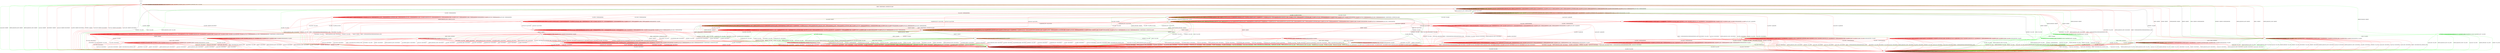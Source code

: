 digraph "" {
	graph ["Incoming time"=0.11350369453430176,
		"Outgoing time"=0.21948885917663574,
		Output="{'States': 36, 'Transitions': 837, 'Filename': '../results/ssh/OpenSSH-DropBear-z3-4.dot'}",
		Reference="{'States': 32, 'Transitions': 683, 'Filename': '../subjects/ssh/OpenSSH.dot'}",
		Solver=z3,
		Updated="{'States': 18, 'Transitions': 222, 'Filename': '../subjects/ssh/DropBear.dot'}",
		"f-measure"=0.15027624309392265,
		precision=0.3063063063063063,
		recall=0.09956076134699854
	];
	a -> f	[key=0];
	b -> b	[key=0,
		label="CH_OPEN / CH_MAX"];
	b -> b	[key=1,
		label="CH_EOF / NO_RESP"];
	b -> b	[key=2,
		color=green,
		label="UA_PK_NOK / NO_RESP"];
	b -> b	[key=3,
		color=green,
		label="SERVICE_REQUEST_AUTH / SERVICE_ACCEPT"];
	b -> b	[key=4,
		color=green,
		label="SERVICE_REQUEST_CONN / SERVICE_ACCEPT"];
	b -> b	[key=5,
		color=green,
		label="UA_PK_OK / NO_RESP"];
	b -> b	[key=6,
		color=red,
		label="SERVICE_REQUEST_AUTH / NO_RESP"];
	b -> b	[key=7,
		color=red,
		label="CH_WINDOW_ADJUST / NO_RESP"];
	b -> b	[key=8,
		color=red,
		label="DEBUG / NO_RESP"];
	b -> b	[key=9,
		color=red,
		label="UA_PK_OK / UNIMPLEMENTED"];
	b -> b	[key=10,
		color=red,
		label="SERVICE_REQUEST_CONN / NO_RESP"];
	b -> b	[key=11,
		color=red,
		label="UA_NONE / UNIMPLEMENTED"];
	b -> b	[key=12,
		color=red,
		label="CH_EXTENDED_DATA / NO_RESP"];
	b -> b	[key=13,
		color=red,
		label="UA_PK_NOK / UNIMPLEMENTED"];
	b -> b	[key=14,
		color=red,
		label="KEX30 / NO_RESP"];
	b -> b	[key=15,
		color=red,
		label="IGNORE / NO_RESP"];
	b -> b	[key=16,
		color=red,
		label="CH_DATA / NO_RESP"];
	b -> b	[key=17,
		color=red,
		label="UNIMPLEMENTED / NO_RESP"];
	b -> b	[key=18,
		color=red,
		label="UA_PW_OK / UNIMPLEMENTED"];
	b -> b	[key=19,
		color=red,
		label="UA_PW_NOK / UNIMPLEMENTED"];
	b -> b	[key=20,
		color=red,
		label="REKEY / KEXINIT|KEX31+NEWKEYS|NO_RESP"];
	b -> g	[key=0,
		label="NEWKEYS / NO_CONN"];
	b -> g	[key=1,
		color=green,
		label="KEX30 / NO_CONN"];
	b -> g	[key=2,
		color=green,
		label="CH_REQUEST_PTY / NO_CONN"];
	b -> g	[key=3,
		color=green,
		label="CH_DATA / NO_CONN"];
	b -> g	[key=4,
		color=red,
		label="DISCONNECT / NO_CONN"];
	b -> g	[key=5,
		color=red,
		label="CH_REQUEST_PTY / DISCONNECT"];
	b -> k	[key=0,
		color=green,
		label="CH_CLOSE / NO_RESP"];
	b -> l	[key=0,
		label="KEXINIT / KEXINIT"];
	r	[color=green];
	b -> r	[key=0,
		color=green,
		label="KEXINIT_PROCEED / KEXINIT"];
	z	[color=red];
	b -> z	[key=0,
		color=red,
		label="CH_CLOSE / CH_CLOSE"];
	c -> c	[key=0,
		label="CH_OPEN / CH_MAX"];
	c -> c	[key=1,
		color=green,
		label="KEX30 / UNIMPLEMENTED"];
	c -> c	[key=2,
		color=red,
		label="DEBUG / NO_RESP"];
	c -> c	[key=3,
		color=red,
		label="IGNORE / NO_RESP"];
	c -> c	[key=4,
		color=red,
		label="UNIMPLEMENTED / NO_RESP"];
	c -> g	[key=0,
		color=green,
		label="UA_PK_NOK / NO_CONN"];
	c -> g	[key=1,
		color=green,
		label="SERVICE_REQUEST_AUTH / NO_CONN"];
	c -> g	[key=2,
		color=green,
		label="SERVICE_REQUEST_CONN / NO_CONN"];
	c -> g	[key=3,
		color=green,
		label="CH_REQUEST_PTY / NO_CONN"];
	c -> g	[key=4,
		color=green,
		label="CH_DATA / NO_CONN"];
	c -> g	[key=5,
		color=green,
		label="UA_PK_OK / NO_CONN"];
	c -> g	[key=6,
		color=green,
		label="KEXINIT_PROCEED / NO_CONN"];
	c -> g	[key=7,
		color=green,
		label="KEXINIT / NO_CONN"];
	c -> g	[key=8,
		color=green,
		label="CH_EOF / NO_CONN"];
	c -> g	[key=9,
		color=red,
		label="DISCONNECT / NO_CONN"];
	c -> g	[key=10,
		color=red,
		label="KEXINIT / DISCONNECT"];
	c -> g	[key=11,
		color=red,
		label="SERVICE_REQUEST_AUTH / DISCONNECT"];
	c -> g	[key=12,
		color=red,
		label="CH_WINDOW_ADJUST / DISCONNECT"];
	c -> g	[key=13,
		color=red,
		label="UA_PK_OK / DISCONNECT"];
	c -> g	[key=14,
		color=red,
		label="SERVICE_REQUEST_CONN / DISCONNECT"];
	c -> g	[key=15,
		color=red,
		label="UA_NONE / DISCONNECT"];
	c -> g	[key=16,
		color=red,
		label="CH_EXTENDED_DATA / DISCONNECT"];
	c -> g	[key=17,
		color=red,
		label="UA_PK_NOK / DISCONNECT"];
	c -> g	[key=18,
		color=red,
		label="CH_REQUEST_PTY / DISCONNECT"];
	c -> g	[key=19,
		color=red,
		label="KEX30 / DISCONNECT"];
	c -> g	[key=20,
		color=red,
		label="CH_EOF / DISCONNECT"];
	c -> g	[key=21,
		color=red,
		label="CH_DATA / DISCONNECT"];
	c -> g	[key=22,
		color=red,
		label="UA_PW_OK / DISCONNECT"];
	c -> g	[key=23,
		color=red,
		label="UA_PW_NOK / DISCONNECT"];
	c -> g	[key=24,
		color=red,
		label="REKEY / DISCONNECT|NO_CONN|NO_CONN"];
	c -> h	[key=0,
		color=green,
		label="CH_CLOSE / NO_CONN"];
	c -> h	[key=1,
		color=red,
		label="CH_CLOSE / DISCONNECT"];
	c -> j	[key=0,
		label="NEWKEYS / NO_RESP"];
	d -> b	[key=0,
		color=green,
		label="CH_REQUEST_PTY / CH_SUCCESS"];
	d -> d	[key=0,
		label="CH_OPEN / CH_MAX"];
	d -> d	[key=1,
		label="CH_EOF / NO_RESP"];
	d -> d	[key=2,
		color=green,
		label="UA_PK_NOK / NO_RESP"];
	d -> d	[key=3,
		color=green,
		label="SERVICE_REQUEST_AUTH / SERVICE_ACCEPT"];
	d -> d	[key=4,
		color=green,
		label="SERVICE_REQUEST_CONN / SERVICE_ACCEPT"];
	d -> d	[key=5,
		color=green,
		label="UA_PK_OK / NO_RESP"];
	d -> d	[key=6,
		color=red,
		label="SERVICE_REQUEST_AUTH / UNIMPLEMENTED"];
	d -> d	[key=7,
		color=red,
		label="CH_WINDOW_ADJUST / NO_RESP"];
	d -> d	[key=8,
		color=red,
		label="DEBUG / NO_RESP"];
	d -> d	[key=9,
		color=red,
		label="UA_PK_OK / UNIMPLEMENTED"];
	d -> d	[key=10,
		color=red,
		label="SERVICE_REQUEST_CONN / UNIMPLEMENTED"];
	d -> d	[key=11,
		color=red,
		label="UA_NONE / UNIMPLEMENTED"];
	d -> d	[key=12,
		color=red,
		label="CH_EXTENDED_DATA / NO_RESP"];
	d -> d	[key=13,
		color=red,
		label="UA_PK_NOK / UNIMPLEMENTED"];
	d -> d	[key=14,
		color=red,
		label="KEX30 / UNIMPLEMENTED"];
	d -> d	[key=15,
		color=red,
		label="IGNORE / NO_RESP"];
	d -> d	[key=16,
		color=red,
		label="CH_DATA / NO_RESP"];
	d -> d	[key=17,
		color=red,
		label="UNIMPLEMENTED / NO_RESP"];
	d -> d	[key=18,
		color=red,
		label="UA_PW_OK / UNIMPLEMENTED"];
	d -> d	[key=19,
		color=red,
		label="UA_PW_NOK / UNIMPLEMENTED"];
	d -> g	[key=0,
		label="NEWKEYS / NO_CONN"];
	d -> g	[key=1,
		color=green,
		label="KEX30 / NO_CONN"];
	d -> g	[key=2,
		color=green,
		label="CH_DATA / NO_CONN"];
	d -> g	[key=3,
		color=red,
		label="DISCONNECT / NO_CONN"];
	d -> j	[key=0,
		color=red,
		label="REKEY / KEXINIT|KEX31+NEWKEYS|NO_RESP"];
	d -> k	[key=0,
		color=green,
		label="CH_CLOSE / NO_RESP"];
	d -> l	[key=0,
		color=green,
		label="KEXINIT / KEXINIT"];
	d -> n	[key=0,
		color=red,
		label="CH_REQUEST_PTY / CH_SUCCESS"];
	d -> r	[key=0,
		color=green,
		label="KEXINIT_PROCEED / KEXINIT"];
	t	[color=red];
	d -> t	[key=0,
		color=red,
		label="CH_CLOSE / CH_CLOSE"];
	ff	[color=red];
	d -> ff	[key=0,
		color=red,
		label="KEXINIT / KEXINIT"];
	e -> e	[key=0,
		label="CH_CLOSE / CH_NONE"];
	e -> e	[key=1,
		label="CH_REQUEST_PTY / CH_NONE"];
	e -> e	[key=2,
		label="CH_EOF / CH_NONE"];
	e -> e	[key=3,
		label="CH_DATA / CH_NONE"];
	e -> e	[key=4,
		color=green,
		label="UA_PK_NOK / UA_FAILURE"];
	e -> e	[key=5,
		color=green,
		label="SERVICE_REQUEST_AUTH / SERVICE_ACCEPT"];
	e -> e	[key=6,
		color=red,
		label="KEXINIT / UNIMPLEMENTED"];
	e -> e	[key=7,
		color=red,
		label="CH_WINDOW_ADJUST / CH_NONE"];
	e -> e	[key=8,
		color=red,
		label="DEBUG / NO_RESP"];
	e -> e	[key=9,
		color=red,
		label="UA_PK_OK / UNIMPLEMENTED"];
	e -> e	[key=10,
		color=red,
		label="UA_NONE / UNIMPLEMENTED"];
	e -> e	[key=11,
		color=red,
		label="CH_EXTENDED_DATA / CH_NONE"];
	e -> e	[key=12,
		color=red,
		label="UA_PK_NOK / UNIMPLEMENTED"];
	e -> e	[key=13,
		color=red,
		label="KEX30 / UNIMPLEMENTED"];
	e -> e	[key=14,
		color=red,
		label="IGNORE / NO_RESP"];
	e -> e	[key=15,
		color=red,
		label="UNIMPLEMENTED / NO_RESP"];
	e -> e	[key=16,
		color=red,
		label="UA_PW_OK / UNIMPLEMENTED"];
	e -> e	[key=17,
		color=red,
		label="UA_PW_NOK / UNIMPLEMENTED"];
	e -> g	[key=0,
		color=green,
		label="CH_OPEN / NO_CONN"];
	e -> h	[key=0,
		label="NEWKEYS / NO_CONN"];
	e -> h	[key=1,
		color=green,
		label="KEX30 / NO_CONN"];
	e -> h	[key=2,
		color=green,
		label="SERVICE_REQUEST_CONN / NO_CONN"];
	e -> h	[key=3,
		color=red,
		label="DISCONNECT / NO_CONN"];
	e -> h	[key=4,
		color=red,
		label="SERVICE_REQUEST_CONN / DISCONNECT"];
	e -> h	[key=5,
		color=red,
		label="REKEY / UNIMPLEMENTED|UNIMPLEMENTED|NO_CONN"];
	e -> k	[key=0,
		color=green,
		label="UA_PK_OK / UA_SUCCESS"];
	e -> k	[key=1,
		color=red,
		label="SERVICE_REQUEST_AUTH / SERVICE_ACCEPT"];
	p	[color=green];
	e -> p	[key=0,
		color=green,
		label="KEXINIT_PROCEED / KEXINIT"];
	q	[color=green];
	e -> q	[key=0,
		color=green,
		label="KEXINIT / KEXINIT"];
	s	[color=red];
	e -> s	[key=0,
		color=red,
		label="CH_OPEN / UNIMPLEMENTED"];
	f -> e	[key=0,
		color=red,
		label="REKEY / KEXINIT|KEX31+NEWKEYS|NO_RESP"];
	f -> f	[key=0,
		label="CH_CLOSE / CH_NONE"];
	f -> f	[key=1,
		label="CH_REQUEST_PTY / CH_NONE"];
	f -> f	[key=2,
		label="CH_EOF / CH_NONE"];
	f -> f	[key=3,
		label="CH_DATA / CH_NONE"];
	f -> f	[key=4,
		color=red,
		label="CH_WINDOW_ADJUST / CH_NONE"];
	f -> f	[key=5,
		color=red,
		label="CH_EXTENDED_DATA / CH_NONE"];
	f -> g	[key=0,
		color=green,
		label="CH_OPEN / KEXINIT"];
	f -> g	[key=1,
		color=red,
		label="CH_OPEN / KEXINIT+DISCONNECT"];
	f -> h	[key=0,
		color=green,
		label="UA_PK_NOK / KEXINIT"];
	f -> h	[key=1,
		color=green,
		label="SERVICE_REQUEST_AUTH / KEXINIT"];
	f -> h	[key=2,
		color=green,
		label="SERVICE_REQUEST_CONN / KEXINIT"];
	f -> h	[key=3,
		color=green,
		label="UA_PK_OK / KEXINIT"];
	f -> h	[key=4,
		color=red,
		label="DISCONNECT / KEXINIT"];
	f -> h	[key=5,
		color=red,
		label="UA_PK_OK / KEXINIT+DISCONNECT"];
	f -> h	[key=6,
		color=red,
		label="UA_NONE / KEXINIT+DISCONNECT"];
	f -> h	[key=7,
		color=red,
		label="NEWKEYS / KEXINIT"];
	f -> h	[key=8,
		color=red,
		label="UA_PK_NOK / KEXINIT+DISCONNECT"];
	f -> h	[key=9,
		color=red,
		label="UA_PW_OK / KEXINIT+DISCONNECT"];
	f -> h	[key=10,
		color=red,
		label="UA_PW_NOK / KEXINIT+DISCONNECT"];
	f -> i	[key=0,
		label="KEXINIT / KEXINIT"];
	f -> i	[key=1,
		color=green,
		label="KEX30 / KEXINIT+UNIMPLEMENTED"];
	f -> i	[key=2,
		color=green,
		label="NEWKEYS / KEXINIT+UNIMPLEMENTED"];
	f -> i	[key=3,
		color=red,
		label="SERVICE_REQUEST_AUTH / KEXINIT"];
	f -> i	[key=4,
		color=red,
		label="DEBUG / KEXINIT"];
	f -> i	[key=5,
		color=red,
		label="SERVICE_REQUEST_CONN / KEXINIT"];
	f -> i	[key=6,
		color=red,
		label="KEX30 / KEXINIT"];
	f -> i	[key=7,
		color=red,
		label="IGNORE / KEXINIT"];
	f -> i	[key=8,
		color=red,
		label="UNIMPLEMENTED / KEXINIT"];
	o	[color=green];
	f -> o	[key=0,
		color=green,
		label="KEXINIT_PROCEED / KEXINIT"];
	g -> g	[key=0,
		label="KEXINIT / NO_CONN"];
	g -> g	[key=1,
		label="SERVICE_REQUEST_AUTH / NO_CONN"];
	g -> g	[key=2,
		label="UA_PK_OK / NO_CONN"];
	g -> g	[key=3,
		label="SERVICE_REQUEST_CONN / NO_CONN"];
	g -> g	[key=4,
		label="NEWKEYS / NO_CONN"];
	g -> g	[key=5,
		label="UA_PK_NOK / NO_CONN"];
	g -> g	[key=6,
		label="CH_OPEN / CH_MAX"];
	g -> g	[key=7,
		label="CH_REQUEST_PTY / NO_CONN"];
	g -> g	[key=8,
		label="KEX30 / NO_CONN"];
	g -> g	[key=9,
		label="CH_EOF / NO_CONN"];
	g -> g	[key=10,
		label="CH_DATA / NO_CONN"];
	g -> g	[key=11,
		color=green,
		label="KEXINIT_PROCEED / NO_CONN"];
	g -> g	[key=12,
		color=red,
		label="DISCONNECT / NO_CONN"];
	g -> g	[key=13,
		color=red,
		label="CH_WINDOW_ADJUST / NO_CONN"];
	g -> g	[key=14,
		color=red,
		label="DEBUG / NO_CONN"];
	g -> g	[key=15,
		color=red,
		label="UA_NONE / NO_CONN"];
	g -> g	[key=16,
		color=red,
		label="CH_EXTENDED_DATA / NO_CONN"];
	g -> g	[key=17,
		color=red,
		label="IGNORE / NO_CONN"];
	g -> g	[key=18,
		color=red,
		label="UNIMPLEMENTED / NO_CONN"];
	g -> g	[key=19,
		color=red,
		label="UA_PW_OK / NO_CONN"];
	g -> g	[key=20,
		color=red,
		label="UA_PW_NOK / NO_CONN"];
	g -> g	[key=21,
		color=red,
		label="REKEY / NO_CONN|NO_CONN|NO_CONN"];
	g -> h	[key=0,
		label="CH_CLOSE / NO_CONN"];
	h -> g	[key=0,
		label="CH_OPEN / NO_CONN"];
	h -> h	[key=0,
		label="KEXINIT / NO_CONN"];
	h -> h	[key=1,
		label="SERVICE_REQUEST_AUTH / NO_CONN"];
	h -> h	[key=2,
		label="UA_PK_OK / NO_CONN"];
	h -> h	[key=3,
		label="SERVICE_REQUEST_CONN / NO_CONN"];
	h -> h	[key=4,
		label="NEWKEYS / NO_CONN"];
	h -> h	[key=5,
		label="UA_PK_NOK / NO_CONN"];
	h -> h	[key=6,
		label="CH_CLOSE / CH_NONE"];
	h -> h	[key=7,
		label="CH_REQUEST_PTY / CH_NONE"];
	h -> h	[key=8,
		label="KEX30 / NO_CONN"];
	h -> h	[key=9,
		label="CH_EOF / CH_NONE"];
	h -> h	[key=10,
		label="CH_DATA / CH_NONE"];
	h -> h	[key=11,
		color=green,
		label="KEXINIT_PROCEED / NO_CONN"];
	h -> h	[key=12,
		color=red,
		label="DISCONNECT / NO_CONN"];
	h -> h	[key=13,
		color=red,
		label="CH_WINDOW_ADJUST / CH_NONE"];
	h -> h	[key=14,
		color=red,
		label="DEBUG / NO_CONN"];
	h -> h	[key=15,
		color=red,
		label="UA_NONE / NO_CONN"];
	h -> h	[key=16,
		color=red,
		label="CH_EXTENDED_DATA / CH_NONE"];
	h -> h	[key=17,
		color=red,
		label="IGNORE / NO_CONN"];
	h -> h	[key=18,
		color=red,
		label="UNIMPLEMENTED / NO_CONN"];
	h -> h	[key=19,
		color=red,
		label="UA_PW_OK / NO_CONN"];
	h -> h	[key=20,
		color=red,
		label="UA_PW_NOK / NO_CONN"];
	h -> h	[key=21,
		color=red,
		label="REKEY / NO_CONN|NO_CONN|NO_CONN"];
	i -> g	[key=0,
		color=green,
		label="CH_OPEN / NO_CONN"];
	i -> g	[key=1,
		color=red,
		label="CH_OPEN / DISCONNECT"];
	i -> h	[key=0,
		color=green,
		label="UA_PK_NOK / NO_CONN"];
	i -> h	[key=1,
		color=green,
		label="SERVICE_REQUEST_AUTH / NO_CONN"];
	i -> h	[key=2,
		color=green,
		label="SERVICE_REQUEST_CONN / NO_CONN"];
	i -> h	[key=3,
		color=green,
		label="UA_PK_OK / NO_CONN"];
	i -> h	[key=4,
		color=green,
		label="KEXINIT_PROCEED / NO_CONN"];
	i -> h	[key=5,
		color=green,
		label="KEXINIT / NO_CONN"];
	i -> h	[key=6,
		color=red,
		label="DISCONNECT / NO_CONN"];
	i -> h	[key=7,
		color=red,
		label="KEXINIT / DISCONNECT"];
	i -> h	[key=8,
		color=red,
		label="SERVICE_REQUEST_AUTH / DISCONNECT"];
	i -> h	[key=9,
		color=red,
		label="UA_PK_OK / DISCONNECT"];
	i -> h	[key=10,
		color=red,
		label="SERVICE_REQUEST_CONN / DISCONNECT"];
	i -> h	[key=11,
		color=red,
		label="UA_NONE / DISCONNECT"];
	i -> h	[key=12,
		color=red,
		label="NEWKEYS / NO_CONN"];
	i -> h	[key=13,
		color=red,
		label="UA_PK_NOK / DISCONNECT"];
	i -> h	[key=14,
		color=red,
		label="UA_PW_OK / DISCONNECT"];
	i -> h	[key=15,
		color=red,
		label="UA_PW_NOK / DISCONNECT"];
	i -> h	[key=16,
		color=red,
		label="REKEY / DISCONNECT|NO_CONN|NO_CONN"];
	i -> i	[key=0,
		label="CH_CLOSE / CH_NONE"];
	i -> i	[key=1,
		label="CH_REQUEST_PTY / CH_NONE"];
	i -> i	[key=2,
		label="CH_EOF / CH_NONE"];
	i -> i	[key=3,
		label="CH_DATA / CH_NONE"];
	i -> i	[key=4,
		color=green,
		label="NEWKEYS / UNIMPLEMENTED"];
	i -> i	[key=5,
		color=red,
		label="CH_WINDOW_ADJUST / CH_NONE"];
	i -> i	[key=6,
		color=red,
		label="DEBUG / NO_RESP"];
	i -> i	[key=7,
		color=red,
		label="CH_EXTENDED_DATA / CH_NONE"];
	i -> i	[key=8,
		color=red,
		label="IGNORE / NO_RESP"];
	i -> i	[key=9,
		color=red,
		label="UNIMPLEMENTED / NO_RESP"];
	i -> m	[key=0,
		label="KEX30 / KEX31+NEWKEYS"];
	j -> b	[key=0,
		color=red,
		label="CH_REQUEST_PTY / CH_SUCCESS"];
	j -> d	[key=0,
		color=green,
		label="CH_EOF / CH_EOF"];
	j -> g	[key=0,
		label="NEWKEYS / NO_CONN"];
	j -> g	[key=1,
		color=green,
		label="KEX30 / NO_CONN"];
	j -> g	[key=2,
		color=red,
		label="DISCONNECT / NO_CONN"];
	j -> j	[key=0,
		label="CH_OPEN / CH_MAX"];
	j -> j	[key=1,
		label="CH_DATA / NO_RESP"];
	j -> j	[key=2,
		color=green,
		label="UA_PK_NOK / NO_RESP"];
	j -> j	[key=3,
		color=green,
		label="SERVICE_REQUEST_AUTH / SERVICE_ACCEPT"];
	j -> j	[key=4,
		color=green,
		label="SERVICE_REQUEST_CONN / SERVICE_ACCEPT"];
	j -> j	[key=5,
		color=green,
		label="UA_PK_OK / NO_RESP"];
	j -> j	[key=6,
		color=red,
		label="SERVICE_REQUEST_AUTH / NO_RESP"];
	j -> j	[key=7,
		color=red,
		label="CH_WINDOW_ADJUST / NO_RESP"];
	j -> j	[key=8,
		color=red,
		label="DEBUG / NO_RESP"];
	j -> j	[key=9,
		color=red,
		label="UA_PK_OK / UNIMPLEMENTED"];
	j -> j	[key=10,
		color=red,
		label="SERVICE_REQUEST_CONN / NO_RESP"];
	j -> j	[key=11,
		color=red,
		label="UA_NONE / UNIMPLEMENTED"];
	j -> j	[key=12,
		color=red,
		label="CH_EXTENDED_DATA / NO_RESP"];
	j -> j	[key=13,
		color=red,
		label="UA_PK_NOK / UNIMPLEMENTED"];
	j -> j	[key=14,
		color=red,
		label="KEX30 / NO_RESP"];
	j -> j	[key=15,
		color=red,
		label="IGNORE / NO_RESP"];
	j -> j	[key=16,
		color=red,
		label="CH_EOF / NO_RESP"];
	j -> j	[key=17,
		color=red,
		label="UNIMPLEMENTED / NO_RESP"];
	j -> j	[key=18,
		color=red,
		label="UA_PW_OK / UNIMPLEMENTED"];
	j -> j	[key=19,
		color=red,
		label="UA_PW_NOK / UNIMPLEMENTED"];
	j -> j	[key=20,
		color=red,
		label="REKEY / KEXINIT|KEX31+NEWKEYS|NO_RESP"];
	j -> k	[key=0,
		color=green,
		label="CH_CLOSE / CH_EOF"];
	j -> l	[key=0,
		color=green,
		label="KEXINIT / KEXINIT"];
	j -> n	[key=0,
		color=green,
		label="CH_REQUEST_PTY / CH_SUCCESS"];
	j -> r	[key=0,
		color=green,
		label="KEXINIT_PROCEED / KEXINIT"];
	j -> z	[key=0,
		color=red,
		label="CH_CLOSE / CH_CLOSE"];
	j -> ff	[key=0,
		color=red,
		label="KEXINIT / KEXINIT"];
	k -> h	[key=0,
		label="NEWKEYS / NO_CONN"];
	k -> h	[key=1,
		color=green,
		label="KEX30 / NO_CONN"];
	k -> h	[key=2,
		color=red,
		label="DISCONNECT / NO_CONN"];
	k -> h	[key=3,
		color=red,
		label="SERVICE_REQUEST_CONN / DISCONNECT"];
	k -> h	[key=4,
		color=red,
		label="REKEY / UNIMPLEMENTED|UNIMPLEMENTED|NO_CONN"];
	k -> j	[key=0,
		color=green,
		label="CH_OPEN / CH_OPEN_SUCCESS"];
	k -> k	[key=0,
		label="SERVICE_REQUEST_AUTH / SERVICE_ACCEPT"];
	k -> k	[key=1,
		label="CH_CLOSE / CH_NONE"];
	k -> k	[key=2,
		label="CH_REQUEST_PTY / CH_NONE"];
	k -> k	[key=3,
		label="CH_EOF / CH_NONE"];
	k -> k	[key=4,
		label="CH_DATA / CH_NONE"];
	k -> k	[key=5,
		color=green,
		label="UA_PK_NOK / NO_RESP"];
	k -> k	[key=6,
		color=green,
		label="SERVICE_REQUEST_CONN / SERVICE_ACCEPT"];
	k -> k	[key=7,
		color=green,
		label="UA_PK_OK / NO_RESP"];
	k -> k	[key=8,
		color=red,
		label="KEXINIT / UNIMPLEMENTED"];
	k -> k	[key=9,
		color=red,
		label="CH_WINDOW_ADJUST / CH_NONE"];
	k -> k	[key=10,
		color=red,
		label="DEBUG / NO_RESP"];
	k -> k	[key=11,
		color=red,
		label="CH_EXTENDED_DATA / CH_NONE"];
	k -> k	[key=12,
		color=red,
		label="KEX30 / UNIMPLEMENTED"];
	k -> k	[key=13,
		color=red,
		label="IGNORE / NO_RESP"];
	k -> k	[key=14,
		color=red,
		label="UNIMPLEMENTED / NO_RESP"];
	k -> p	[key=0,
		color=green,
		label="KEXINIT_PROCEED / KEXINIT"];
	k -> q	[key=0,
		color=green,
		label="KEXINIT / KEXINIT"];
	k -> t	[key=0,
		color=red,
		label="UA_PK_OK / UA_SUCCESS"];
	k -> t	[key=1,
		color=red,
		label="UA_PW_OK / UA_SUCCESS"];
	u	[color=red];
	k -> u	[key=0,
		color=red,
		label="UA_PW_NOK / UA_FAILURE"];
	v	[color=red];
	k -> v	[key=0,
		color=red,
		label="UA_NONE / UA_FAILURE"];
	w	[color=red];
	k -> w	[key=0,
		color=red,
		label="UA_PK_NOK / UA_FAILURE"];
	x	[color=red];
	k -> x	[key=0,
		color=red,
		label="CH_OPEN / UNIMPLEMENTED"];
	l -> c	[key=0,
		color=green,
		label="KEX30 / KEX31+NEWKEYS"];
	l -> g	[key=0,
		color=green,
		label="UA_PK_NOK / NO_CONN"];
	l -> g	[key=1,
		color=green,
		label="SERVICE_REQUEST_AUTH / NO_CONN"];
	l -> g	[key=2,
		color=green,
		label="SERVICE_REQUEST_CONN / NO_CONN"];
	l -> g	[key=3,
		color=green,
		label="NEWKEYS / UNIMPLEMENTED"];
	l -> g	[key=4,
		color=green,
		label="CH_REQUEST_PTY / NO_CONN"];
	l -> g	[key=5,
		color=green,
		label="CH_DATA / NO_CONN"];
	l -> g	[key=6,
		color=green,
		label="UA_PK_OK / NO_CONN"];
	l -> g	[key=7,
		color=green,
		label="KEXINIT_PROCEED / NO_CONN"];
	l -> g	[key=8,
		color=green,
		label="KEXINIT / NO_CONN"];
	l -> g	[key=9,
		color=green,
		label="CH_EOF / NO_CONN"];
	l -> g	[key=10,
		color=red,
		label="DISCONNECT / NO_CONN"];
	l -> g	[key=11,
		color=red,
		label="KEXINIT / DISCONNECT"];
	l -> g	[key=12,
		color=red,
		label="SERVICE_REQUEST_AUTH / DISCONNECT"];
	l -> g	[key=13,
		color=red,
		label="CH_WINDOW_ADJUST / DISCONNECT"];
	l -> g	[key=14,
		color=red,
		label="UA_PK_OK / DISCONNECT"];
	l -> g	[key=15,
		color=red,
		label="SERVICE_REQUEST_CONN / DISCONNECT"];
	l -> g	[key=16,
		color=red,
		label="UA_NONE / DISCONNECT"];
	l -> g	[key=17,
		color=red,
		label="CH_EXTENDED_DATA / DISCONNECT"];
	l -> g	[key=18,
		color=red,
		label="NEWKEYS / NO_CONN"];
	l -> g	[key=19,
		color=red,
		label="UA_PK_NOK / DISCONNECT"];
	l -> g	[key=20,
		color=red,
		label="CH_REQUEST_PTY / DISCONNECT"];
	l -> g	[key=21,
		color=red,
		label="CH_EOF / DISCONNECT"];
	l -> g	[key=22,
		color=red,
		label="CH_DATA / DISCONNECT"];
	l -> g	[key=23,
		color=red,
		label="UA_PW_OK / DISCONNECT"];
	l -> g	[key=24,
		color=red,
		label="UA_PW_NOK / DISCONNECT"];
	l -> g	[key=25,
		color=red,
		label="REKEY / DISCONNECT|NO_CONN|NO_CONN"];
	l -> h	[key=0,
		color=green,
		label="CH_CLOSE / NO_CONN"];
	l -> h	[key=1,
		color=red,
		label="CH_CLOSE / DISCONNECT"];
	l -> l	[key=0,
		label="CH_OPEN / CH_MAX"];
	l -> l	[key=1,
		color=red,
		label="DEBUG / NO_RESP"];
	l -> l	[key=2,
		color=red,
		label="IGNORE / NO_RESP"];
	l -> l	[key=3,
		color=red,
		label="UNIMPLEMENTED / NO_RESP"];
	jj	[color=red];
	l -> jj	[key=0,
		color=red,
		label="KEX30 / KEX31+NEWKEYS"];
	m -> e	[key=0,
		label="NEWKEYS / NO_RESP"];
	m -> g	[key=0,
		color=green,
		label="CH_OPEN / NO_CONN"];
	m -> g	[key=1,
		color=red,
		label="CH_OPEN / DISCONNECT"];
	m -> h	[key=0,
		color=green,
		label="UA_PK_NOK / NO_CONN"];
	m -> h	[key=1,
		color=green,
		label="SERVICE_REQUEST_AUTH / NO_CONN"];
	m -> h	[key=2,
		color=green,
		label="SERVICE_REQUEST_CONN / NO_CONN"];
	m -> h	[key=3,
		color=green,
		label="UA_PK_OK / NO_CONN"];
	m -> h	[key=4,
		color=green,
		label="KEXINIT_PROCEED / NO_CONN"];
	m -> h	[key=5,
		color=green,
		label="KEXINIT / NO_CONN"];
	m -> h	[key=6,
		color=red,
		label="DISCONNECT / NO_CONN"];
	m -> h	[key=7,
		color=red,
		label="KEXINIT / DISCONNECT"];
	m -> h	[key=8,
		color=red,
		label="SERVICE_REQUEST_AUTH / DISCONNECT"];
	m -> h	[key=9,
		color=red,
		label="UA_PK_OK / DISCONNECT"];
	m -> h	[key=10,
		color=red,
		label="SERVICE_REQUEST_CONN / DISCONNECT"];
	m -> h	[key=11,
		color=red,
		label="UA_NONE / DISCONNECT"];
	m -> h	[key=12,
		color=red,
		label="UA_PK_NOK / DISCONNECT"];
	m -> h	[key=13,
		color=red,
		label="KEX30 / DISCONNECT"];
	m -> h	[key=14,
		color=red,
		label="UA_PW_OK / DISCONNECT"];
	m -> h	[key=15,
		color=red,
		label="UA_PW_NOK / DISCONNECT"];
	m -> h	[key=16,
		color=red,
		label="REKEY / DISCONNECT|NO_CONN|NO_CONN"];
	m -> m	[key=0,
		label="CH_CLOSE / CH_NONE"];
	m -> m	[key=1,
		label="CH_REQUEST_PTY / CH_NONE"];
	m -> m	[key=2,
		label="CH_EOF / CH_NONE"];
	m -> m	[key=3,
		label="CH_DATA / CH_NONE"];
	m -> m	[key=4,
		color=green,
		label="KEX30 / UNIMPLEMENTED"];
	m -> m	[key=5,
		color=red,
		label="CH_WINDOW_ADJUST / CH_NONE"];
	m -> m	[key=6,
		color=red,
		label="DEBUG / NO_RESP"];
	m -> m	[key=7,
		color=red,
		label="CH_EXTENDED_DATA / CH_NONE"];
	m -> m	[key=8,
		color=red,
		label="IGNORE / NO_RESP"];
	m -> m	[key=9,
		color=red,
		label="UNIMPLEMENTED / NO_RESP"];
	n -> b	[key=0,
		color=green,
		label="CH_EOF / CH_EOF"];
	n -> b	[key=1,
		color=red,
		label="REKEY / KEXINIT|KEX31+NEWKEYS|NO_RESP"];
	n -> g	[key=0,
		label="NEWKEYS / NO_CONN"];
	n -> g	[key=1,
		color=green,
		label="KEX30 / NO_CONN"];
	n -> g	[key=2,
		color=green,
		label="CH_REQUEST_PTY / NO_CONN"];
	n -> g	[key=3,
		color=red,
		label="DISCONNECT / NO_CONN"];
	n -> g	[key=4,
		color=red,
		label="CH_REQUEST_PTY / DISCONNECT"];
	n -> k	[key=0,
		color=green,
		label="CH_CLOSE / CH_EOF"];
	n -> l	[key=0,
		label="KEXINIT / KEXINIT"];
	n -> n	[key=0,
		label="CH_OPEN / CH_MAX"];
	n -> n	[key=1,
		label="CH_DATA / NO_RESP"];
	n -> n	[key=2,
		color=green,
		label="UA_PK_NOK / NO_RESP"];
	n -> n	[key=3,
		color=green,
		label="SERVICE_REQUEST_AUTH / SERVICE_ACCEPT"];
	n -> n	[key=4,
		color=green,
		label="SERVICE_REQUEST_CONN / SERVICE_ACCEPT"];
	n -> n	[key=5,
		color=green,
		label="UA_PK_OK / NO_RESP"];
	n -> n	[key=6,
		color=red,
		label="SERVICE_REQUEST_AUTH / UNIMPLEMENTED"];
	n -> n	[key=7,
		color=red,
		label="CH_WINDOW_ADJUST / NO_RESP"];
	n -> n	[key=8,
		color=red,
		label="DEBUG / NO_RESP"];
	n -> n	[key=9,
		color=red,
		label="UA_PK_OK / UNIMPLEMENTED"];
	n -> n	[key=10,
		color=red,
		label="SERVICE_REQUEST_CONN / UNIMPLEMENTED"];
	n -> n	[key=11,
		color=red,
		label="UA_NONE / UNIMPLEMENTED"];
	n -> n	[key=12,
		color=red,
		label="CH_EXTENDED_DATA / NO_RESP"];
	n -> n	[key=13,
		color=red,
		label="UA_PK_NOK / UNIMPLEMENTED"];
	n -> n	[key=14,
		color=red,
		label="KEX30 / UNIMPLEMENTED"];
	n -> n	[key=15,
		color=red,
		label="IGNORE / NO_RESP"];
	n -> n	[key=16,
		color=red,
		label="CH_EOF / NO_RESP"];
	n -> n	[key=17,
		color=red,
		label="UNIMPLEMENTED / NO_RESP"];
	n -> n	[key=18,
		color=red,
		label="UA_PW_OK / UNIMPLEMENTED"];
	n -> n	[key=19,
		color=red,
		label="UA_PW_NOK / UNIMPLEMENTED"];
	n -> r	[key=0,
		color=green,
		label="KEXINIT_PROCEED / KEXINIT"];
	n -> t	[key=0,
		color=red,
		label="CH_CLOSE / CH_CLOSE"];
	o -> g	[key=0,
		color=green,
		label="CH_OPEN / NO_CONN"];
	o -> h	[key=0,
		color=green,
		label="UA_PK_NOK / NO_CONN"];
	o -> h	[key=1,
		color=green,
		label="SERVICE_REQUEST_AUTH / NO_CONN"];
	o -> h	[key=2,
		color=green,
		label="SERVICE_REQUEST_CONN / NO_CONN"];
	o -> h	[key=3,
		color=green,
		label="UA_PK_OK / NO_CONN"];
	o -> h	[key=4,
		color=green,
		label="KEXINIT_PROCEED / NO_CONN"];
	o -> h	[key=5,
		color=green,
		label="KEXINIT / NO_CONN"];
	o -> i	[key=0,
		color=green,
		label="KEX30 / NO_RESP"];
	o -> o	[key=0,
		color=green,
		label="NEWKEYS / UNIMPLEMENTED"];
	o -> o	[key=1,
		color=green,
		label="CH_REQUEST_PTY / CH_NONE"];
	o -> o	[key=2,
		color=green,
		label="CH_DATA / CH_NONE"];
	o -> o	[key=3,
		color=green,
		label="CH_CLOSE / CH_NONE"];
	o -> o	[key=4,
		color=green,
		label="CH_EOF / CH_NONE"];
	p -> g	[key=0,
		color=green,
		label="CH_OPEN / NO_CONN"];
	p -> h	[key=0,
		color=green,
		label="UA_PK_NOK / NO_CONN"];
	p -> h	[key=1,
		color=green,
		label="SERVICE_REQUEST_AUTH / NO_CONN"];
	p -> h	[key=2,
		color=green,
		label="SERVICE_REQUEST_CONN / NO_CONN"];
	p -> h	[key=3,
		color=green,
		label="NEWKEYS / UNIMPLEMENTED"];
	p -> h	[key=4,
		color=green,
		label="UA_PK_OK / NO_CONN"];
	p -> h	[key=5,
		color=green,
		label="KEXINIT_PROCEED / NO_CONN"];
	p -> h	[key=6,
		color=green,
		label="KEXINIT / NO_CONN"];
	p -> p	[key=0,
		color=green,
		label="CH_REQUEST_PTY / CH_NONE"];
	p -> p	[key=1,
		color=green,
		label="CH_DATA / CH_NONE"];
	p -> p	[key=2,
		color=green,
		label="CH_CLOSE / CH_NONE"];
	p -> p	[key=3,
		color=green,
		label="CH_EOF / CH_NONE"];
	p -> q	[key=0,
		color=green,
		label="KEX30 / NO_RESP"];
	q -> g	[key=0,
		color=green,
		label="CH_OPEN / NO_CONN"];
	q -> h	[key=0,
		color=green,
		label="UA_PK_NOK / NO_CONN"];
	q -> h	[key=1,
		color=green,
		label="SERVICE_REQUEST_AUTH / NO_CONN"];
	q -> h	[key=2,
		color=green,
		label="SERVICE_REQUEST_CONN / NO_CONN"];
	q -> h	[key=3,
		color=green,
		label="NEWKEYS / UNIMPLEMENTED"];
	q -> h	[key=4,
		color=green,
		label="UA_PK_OK / NO_CONN"];
	q -> h	[key=5,
		color=green,
		label="KEXINIT_PROCEED / NO_CONN"];
	q -> h	[key=6,
		color=green,
		label="KEXINIT / NO_CONN"];
	q -> m	[key=0,
		color=green,
		label="KEX30 / KEX31+NEWKEYS"];
	q -> q	[key=0,
		color=green,
		label="CH_REQUEST_PTY / CH_NONE"];
	q -> q	[key=1,
		color=green,
		label="CH_DATA / CH_NONE"];
	q -> q	[key=2,
		color=green,
		label="CH_CLOSE / CH_NONE"];
	q -> q	[key=3,
		color=green,
		label="CH_EOF / CH_NONE"];
	r -> g	[key=0,
		color=green,
		label="UA_PK_NOK / NO_CONN"];
	r -> g	[key=1,
		color=green,
		label="SERVICE_REQUEST_AUTH / NO_CONN"];
	r -> g	[key=2,
		color=green,
		label="SERVICE_REQUEST_CONN / NO_CONN"];
	r -> g	[key=3,
		color=green,
		label="NEWKEYS / UNIMPLEMENTED"];
	r -> g	[key=4,
		color=green,
		label="CH_REQUEST_PTY / NO_CONN"];
	r -> g	[key=5,
		color=green,
		label="CH_DATA / NO_CONN"];
	r -> g	[key=6,
		color=green,
		label="UA_PK_OK / NO_CONN"];
	r -> g	[key=7,
		color=green,
		label="KEXINIT_PROCEED / NO_CONN"];
	r -> g	[key=8,
		color=green,
		label="KEXINIT / NO_CONN"];
	r -> g	[key=9,
		color=green,
		label="CH_EOF / NO_CONN"];
	r -> h	[key=0,
		color=green,
		label="CH_CLOSE / NO_CONN"];
	r -> l	[key=0,
		color=green,
		label="KEX30 / NO_RESP"];
	r -> r	[key=0,
		color=green,
		label="CH_OPEN / CH_MAX"];
	s -> e	[key=0,
		color=red,
		label="CH_CLOSE / UNIMPLEMENTED"];
	s -> g	[key=0,
		color=red,
		label="DISCONNECT / NO_CONN"];
	s -> g	[key=1,
		color=red,
		label="SERVICE_REQUEST_CONN / DISCONNECT"];
	s -> g	[key=2,
		color=red,
		label="NEWKEYS / NO_CONN"];
	s -> g	[key=3,
		color=red,
		label="REKEY / UNIMPLEMENTED|UNIMPLEMENTED|NO_CONN"];
	s -> s	[key=0,
		color=red,
		label="KEXINIT / UNIMPLEMENTED"];
	s -> s	[key=1,
		color=red,
		label="CH_WINDOW_ADJUST / UNIMPLEMENTED"];
	s -> s	[key=2,
		color=red,
		label="DEBUG / NO_RESP"];
	s -> s	[key=3,
		color=red,
		label="UA_PK_OK / UNIMPLEMENTED"];
	s -> s	[key=4,
		color=red,
		label="UA_NONE / UNIMPLEMENTED"];
	s -> s	[key=5,
		color=red,
		label="CH_EXTENDED_DATA / UNIMPLEMENTED"];
	s -> s	[key=6,
		color=red,
		label="UA_PK_NOK / UNIMPLEMENTED"];
	s -> s	[key=7,
		color=red,
		label="CH_OPEN / CH_MAX"];
	s -> s	[key=8,
		color=red,
		label="CH_REQUEST_PTY / UNIMPLEMENTED"];
	s -> s	[key=9,
		color=red,
		label="KEX30 / UNIMPLEMENTED"];
	s -> s	[key=10,
		color=red,
		label="IGNORE / NO_RESP"];
	s -> s	[key=11,
		color=red,
		label="CH_EOF / UNIMPLEMENTED"];
	s -> s	[key=12,
		color=red,
		label="CH_DATA / UNIMPLEMENTED"];
	s -> s	[key=13,
		color=red,
		label="UNIMPLEMENTED / NO_RESP"];
	s -> s	[key=14,
		color=red,
		label="UA_PW_OK / UNIMPLEMENTED"];
	s -> s	[key=15,
		color=red,
		label="UA_PW_NOK / UNIMPLEMENTED"];
	s -> x	[key=0,
		color=red,
		label="SERVICE_REQUEST_AUTH / SERVICE_ACCEPT"];
	t -> d	[key=0,
		color=red,
		label="CH_OPEN / CH_OPEN_SUCCESS"];
	t -> h	[key=0,
		color=red,
		label="DISCONNECT / NO_CONN"];
	t -> h	[key=1,
		color=red,
		label="NEWKEYS / NO_CONN"];
	t -> t	[key=0,
		color=red,
		label="SERVICE_REQUEST_AUTH / UNIMPLEMENTED"];
	t -> t	[key=1,
		color=red,
		label="CH_WINDOW_ADJUST / CH_NONE"];
	t -> t	[key=2,
		color=red,
		label="DEBUG / NO_RESP"];
	t -> t	[key=3,
		color=red,
		label="UA_PK_OK / UNIMPLEMENTED"];
	t -> t	[key=4,
		color=red,
		label="SERVICE_REQUEST_CONN / UNIMPLEMENTED"];
	t -> t	[key=5,
		color=red,
		label="UA_NONE / UNIMPLEMENTED"];
	t -> t	[key=6,
		color=red,
		label="CH_EXTENDED_DATA / CH_NONE"];
	t -> t	[key=7,
		color=red,
		label="UA_PK_NOK / UNIMPLEMENTED"];
	t -> t	[key=8,
		color=red,
		label="CH_CLOSE / CH_NONE"];
	t -> t	[key=9,
		color=red,
		label="CH_REQUEST_PTY / CH_NONE"];
	t -> t	[key=10,
		color=red,
		label="KEX30 / UNIMPLEMENTED"];
	t -> t	[key=11,
		color=red,
		label="IGNORE / NO_RESP"];
	t -> t	[key=12,
		color=red,
		label="CH_EOF / CH_NONE"];
	t -> t	[key=13,
		color=red,
		label="CH_DATA / CH_NONE"];
	t -> t	[key=14,
		color=red,
		label="UNIMPLEMENTED / NO_RESP"];
	t -> t	[key=15,
		color=red,
		label="UA_PW_OK / UNIMPLEMENTED"];
	t -> t	[key=16,
		color=red,
		label="UA_PW_NOK / UNIMPLEMENTED"];
	y	[color=red];
	t -> y	[key=0,
		color=red,
		label="KEXINIT / KEXINIT"];
	t -> z	[key=0,
		color=red,
		label="REKEY / KEXINIT|KEX31+NEWKEYS|NO_RESP"];
	u -> h	[key=0,
		color=red,
		label="DISCONNECT / NO_CONN"];
	u -> h	[key=1,
		color=red,
		label="UA_PK_OK / DISCONNECT"];
	u -> h	[key=2,
		color=red,
		label="SERVICE_REQUEST_CONN / DISCONNECT"];
	u -> h	[key=3,
		color=red,
		label="UA_NONE / DISCONNECT"];
	u -> h	[key=4,
		color=red,
		label="NEWKEYS / NO_CONN"];
	u -> h	[key=5,
		color=red,
		label="UA_PK_NOK / DISCONNECT"];
	u -> h	[key=6,
		color=red,
		label="REKEY / UNIMPLEMENTED|UNIMPLEMENTED|NO_CONN"];
	u -> t	[key=0,
		color=red,
		label="UA_PW_OK / UA_SUCCESS"];
	u -> u	[key=0,
		color=red,
		label="KEXINIT / UNIMPLEMENTED"];
	u -> u	[key=1,
		color=red,
		label="SERVICE_REQUEST_AUTH / SERVICE_ACCEPT"];
	u -> u	[key=2,
		color=red,
		label="CH_WINDOW_ADJUST / CH_NONE"];
	u -> u	[key=3,
		color=red,
		label="DEBUG / NO_RESP"];
	u -> u	[key=4,
		color=red,
		label="CH_EXTENDED_DATA / CH_NONE"];
	u -> u	[key=5,
		color=red,
		label="CH_CLOSE / CH_NONE"];
	u -> u	[key=6,
		color=red,
		label="CH_REQUEST_PTY / CH_NONE"];
	u -> u	[key=7,
		color=red,
		label="KEX30 / UNIMPLEMENTED"];
	u -> u	[key=8,
		color=red,
		label="IGNORE / NO_RESP"];
	u -> u	[key=9,
		color=red,
		label="CH_EOF / CH_NONE"];
	u -> u	[key=10,
		color=red,
		label="CH_DATA / CH_NONE"];
	u -> u	[key=11,
		color=red,
		label="UNIMPLEMENTED / NO_RESP"];
	u -> u	[key=12,
		color=red,
		label="UA_PW_NOK / UA_FAILURE"];
	aa	[color=red];
	u -> aa	[key=0,
		color=red,
		label="CH_OPEN / UNIMPLEMENTED"];
	v -> h	[key=0,
		color=red,
		label="DISCONNECT / NO_CONN"];
	v -> h	[key=1,
		color=red,
		label="UA_PK_OK / DISCONNECT"];
	v -> h	[key=2,
		color=red,
		label="SERVICE_REQUEST_CONN / DISCONNECT"];
	v -> h	[key=3,
		color=red,
		label="NEWKEYS / NO_CONN"];
	v -> h	[key=4,
		color=red,
		label="UA_PK_NOK / DISCONNECT"];
	v -> h	[key=5,
		color=red,
		label="UA_PW_OK / DISCONNECT"];
	v -> h	[key=6,
		color=red,
		label="UA_PW_NOK / DISCONNECT"];
	v -> h	[key=7,
		color=red,
		label="REKEY / UNIMPLEMENTED|UNIMPLEMENTED|NO_CONN"];
	v -> v	[key=0,
		color=red,
		label="KEXINIT / UNIMPLEMENTED"];
	v -> v	[key=1,
		color=red,
		label="SERVICE_REQUEST_AUTH / SERVICE_ACCEPT"];
	v -> v	[key=2,
		color=red,
		label="CH_WINDOW_ADJUST / CH_NONE"];
	v -> v	[key=3,
		color=red,
		label="DEBUG / NO_RESP"];
	v -> v	[key=4,
		color=red,
		label="UA_NONE / UA_FAILURE"];
	v -> v	[key=5,
		color=red,
		label="CH_EXTENDED_DATA / CH_NONE"];
	v -> v	[key=6,
		color=red,
		label="CH_CLOSE / CH_NONE"];
	v -> v	[key=7,
		color=red,
		label="CH_REQUEST_PTY / CH_NONE"];
	v -> v	[key=8,
		color=red,
		label="KEX30 / UNIMPLEMENTED"];
	v -> v	[key=9,
		color=red,
		label="IGNORE / NO_RESP"];
	v -> v	[key=10,
		color=red,
		label="CH_EOF / CH_NONE"];
	v -> v	[key=11,
		color=red,
		label="CH_DATA / CH_NONE"];
	v -> v	[key=12,
		color=red,
		label="UNIMPLEMENTED / NO_RESP"];
	bb	[color=red];
	v -> bb	[key=0,
		color=red,
		label="CH_OPEN / UNIMPLEMENTED"];
	w -> h	[key=0,
		color=red,
		label="DISCONNECT / NO_CONN"];
	w -> h	[key=1,
		color=red,
		label="UA_PK_OK / DISCONNECT"];
	w -> h	[key=2,
		color=red,
		label="SERVICE_REQUEST_CONN / DISCONNECT"];
	w -> h	[key=3,
		color=red,
		label="UA_NONE / DISCONNECT"];
	w -> h	[key=4,
		color=red,
		label="NEWKEYS / NO_CONN"];
	w -> h	[key=5,
		color=red,
		label="UA_PW_OK / DISCONNECT"];
	w -> h	[key=6,
		color=red,
		label="UA_PW_NOK / DISCONNECT"];
	w -> h	[key=7,
		color=red,
		label="REKEY / UNIMPLEMENTED|UNIMPLEMENTED|NO_CONN"];
	w -> w	[key=0,
		color=red,
		label="KEXINIT / UNIMPLEMENTED"];
	w -> w	[key=1,
		color=red,
		label="SERVICE_REQUEST_AUTH / SERVICE_ACCEPT"];
	w -> w	[key=2,
		color=red,
		label="CH_WINDOW_ADJUST / CH_NONE"];
	w -> w	[key=3,
		color=red,
		label="DEBUG / NO_RESP"];
	w -> w	[key=4,
		color=red,
		label="CH_EXTENDED_DATA / CH_NONE"];
	w -> w	[key=5,
		color=red,
		label="UA_PK_NOK / UA_FAILURE"];
	w -> w	[key=6,
		color=red,
		label="CH_CLOSE / CH_NONE"];
	w -> w	[key=7,
		color=red,
		label="CH_REQUEST_PTY / CH_NONE"];
	w -> w	[key=8,
		color=red,
		label="KEX30 / UNIMPLEMENTED"];
	w -> w	[key=9,
		color=red,
		label="IGNORE / NO_RESP"];
	w -> w	[key=10,
		color=red,
		label="CH_EOF / CH_NONE"];
	w -> w	[key=11,
		color=red,
		label="CH_DATA / CH_NONE"];
	w -> w	[key=12,
		color=red,
		label="UNIMPLEMENTED / NO_RESP"];
	cc	[color=red];
	w -> cc	[key=0,
		color=red,
		label="CH_OPEN / UNIMPLEMENTED"];
	x -> g	[key=0,
		color=red,
		label="DISCONNECT / NO_CONN"];
	x -> g	[key=1,
		color=red,
		label="SERVICE_REQUEST_CONN / DISCONNECT"];
	x -> g	[key=2,
		color=red,
		label="NEWKEYS / NO_CONN"];
	x -> g	[key=3,
		color=red,
		label="REKEY / UNIMPLEMENTED|UNIMPLEMENTED|NO_CONN"];
	x -> k	[key=0,
		color=red,
		label="CH_CLOSE / UNIMPLEMENTED"];
	x -> x	[key=0,
		color=red,
		label="KEXINIT / UNIMPLEMENTED"];
	x -> x	[key=1,
		color=red,
		label="SERVICE_REQUEST_AUTH / SERVICE_ACCEPT"];
	x -> x	[key=2,
		color=red,
		label="CH_WINDOW_ADJUST / UNIMPLEMENTED"];
	x -> x	[key=3,
		color=red,
		label="DEBUG / NO_RESP"];
	x -> x	[key=4,
		color=red,
		label="CH_EXTENDED_DATA / UNIMPLEMENTED"];
	x -> x	[key=5,
		color=red,
		label="CH_OPEN / CH_MAX"];
	x -> x	[key=6,
		color=red,
		label="CH_REQUEST_PTY / UNIMPLEMENTED"];
	x -> x	[key=7,
		color=red,
		label="KEX30 / UNIMPLEMENTED"];
	x -> x	[key=8,
		color=red,
		label="IGNORE / NO_RESP"];
	x -> x	[key=9,
		color=red,
		label="CH_EOF / UNIMPLEMENTED"];
	x -> x	[key=10,
		color=red,
		label="CH_DATA / UNIMPLEMENTED"];
	x -> x	[key=11,
		color=red,
		label="UNIMPLEMENTED / NO_RESP"];
	x -> aa	[key=0,
		color=red,
		label="UA_PW_NOK / UA_FAILURE"];
	x -> bb	[key=0,
		color=red,
		label="UA_NONE / UA_FAILURE"];
	x -> cc	[key=0,
		color=red,
		label="UA_PK_NOK / UA_FAILURE"];
	dd	[color=red];
	x -> dd	[key=0,
		color=red,
		label="UA_PK_OK / UA_SUCCESS"];
	x -> dd	[key=1,
		color=red,
		label="UA_PW_OK / UA_SUCCESS"];
	y -> g	[key=0,
		color=red,
		label="CH_OPEN / DISCONNECT"];
	y -> h	[key=0,
		color=red,
		label="DISCONNECT / NO_CONN"];
	y -> h	[key=1,
		color=red,
		label="KEXINIT / DISCONNECT"];
	y -> h	[key=2,
		color=red,
		label="SERVICE_REQUEST_AUTH / DISCONNECT"];
	y -> h	[key=3,
		color=red,
		label="UA_PK_OK / DISCONNECT"];
	y -> h	[key=4,
		color=red,
		label="SERVICE_REQUEST_CONN / DISCONNECT"];
	y -> h	[key=5,
		color=red,
		label="UA_NONE / DISCONNECT"];
	y -> h	[key=6,
		color=red,
		label="NEWKEYS / NO_CONN"];
	y -> h	[key=7,
		color=red,
		label="UA_PK_NOK / DISCONNECT"];
	y -> h	[key=8,
		color=red,
		label="UA_PW_OK / DISCONNECT"];
	y -> h	[key=9,
		color=red,
		label="UA_PW_NOK / DISCONNECT"];
	y -> h	[key=10,
		color=red,
		label="REKEY / DISCONNECT|NO_CONN|NO_CONN"];
	y -> y	[key=0,
		color=red,
		label="CH_WINDOW_ADJUST / CH_NONE"];
	y -> y	[key=1,
		color=red,
		label="DEBUG / NO_RESP"];
	y -> y	[key=2,
		color=red,
		label="CH_EXTENDED_DATA / CH_NONE"];
	y -> y	[key=3,
		color=red,
		label="CH_CLOSE / CH_NONE"];
	y -> y	[key=4,
		color=red,
		label="CH_REQUEST_PTY / CH_NONE"];
	y -> y	[key=5,
		color=red,
		label="IGNORE / NO_RESP"];
	y -> y	[key=6,
		color=red,
		label="CH_EOF / CH_NONE"];
	y -> y	[key=7,
		color=red,
		label="CH_DATA / CH_NONE"];
	y -> y	[key=8,
		color=red,
		label="UNIMPLEMENTED / NO_RESP"];
	ee	[color=red];
	y -> ee	[key=0,
		color=red,
		label="KEX30 / KEX31+NEWKEYS"];
	z -> h	[key=0,
		color=red,
		label="DISCONNECT / NO_CONN"];
	z -> h	[key=1,
		color=red,
		label="NEWKEYS / NO_CONN"];
	z -> j	[key=0,
		color=red,
		label="CH_OPEN / CH_OPEN_SUCCESS"];
	z -> y	[key=0,
		color=red,
		label="KEXINIT / KEXINIT"];
	z -> z	[key=0,
		color=red,
		label="SERVICE_REQUEST_AUTH / NO_RESP"];
	z -> z	[key=1,
		color=red,
		label="CH_WINDOW_ADJUST / CH_NONE"];
	z -> z	[key=2,
		color=red,
		label="DEBUG / NO_RESP"];
	z -> z	[key=3,
		color=red,
		label="UA_PK_OK / UNIMPLEMENTED"];
	z -> z	[key=4,
		color=red,
		label="SERVICE_REQUEST_CONN / NO_RESP"];
	z -> z	[key=5,
		color=red,
		label="UA_NONE / UNIMPLEMENTED"];
	z -> z	[key=6,
		color=red,
		label="CH_EXTENDED_DATA / CH_NONE"];
	z -> z	[key=7,
		color=red,
		label="UA_PK_NOK / UNIMPLEMENTED"];
	z -> z	[key=8,
		color=red,
		label="CH_CLOSE / CH_NONE"];
	z -> z	[key=9,
		color=red,
		label="CH_REQUEST_PTY / CH_NONE"];
	z -> z	[key=10,
		color=red,
		label="KEX30 / NO_RESP"];
	z -> z	[key=11,
		color=red,
		label="IGNORE / NO_RESP"];
	z -> z	[key=12,
		color=red,
		label="CH_EOF / CH_NONE"];
	z -> z	[key=13,
		color=red,
		label="CH_DATA / CH_NONE"];
	z -> z	[key=14,
		color=red,
		label="UNIMPLEMENTED / NO_RESP"];
	z -> z	[key=15,
		color=red,
		label="UA_PW_OK / UNIMPLEMENTED"];
	z -> z	[key=16,
		color=red,
		label="UA_PW_NOK / UNIMPLEMENTED"];
	z -> z	[key=17,
		color=red,
		label="REKEY / KEXINIT|KEX31+NEWKEYS|NO_RESP"];
	aa -> g	[key=0,
		color=red,
		label="DISCONNECT / NO_CONN"];
	aa -> g	[key=1,
		color=red,
		label="UA_PK_OK / DISCONNECT"];
	aa -> g	[key=2,
		color=red,
		label="SERVICE_REQUEST_CONN / DISCONNECT"];
	aa -> g	[key=3,
		color=red,
		label="UA_NONE / DISCONNECT"];
	aa -> g	[key=4,
		color=red,
		label="NEWKEYS / NO_CONN"];
	aa -> g	[key=5,
		color=red,
		label="UA_PK_NOK / DISCONNECT"];
	aa -> g	[key=6,
		color=red,
		label="REKEY / UNIMPLEMENTED|UNIMPLEMENTED|NO_CONN"];
	aa -> u	[key=0,
		color=red,
		label="CH_CLOSE / UNIMPLEMENTED"];
	aa -> aa	[key=0,
		color=red,
		label="KEXINIT / UNIMPLEMENTED"];
	aa -> aa	[key=1,
		color=red,
		label="SERVICE_REQUEST_AUTH / SERVICE_ACCEPT"];
	aa -> aa	[key=2,
		color=red,
		label="CH_WINDOW_ADJUST / UNIMPLEMENTED"];
	aa -> aa	[key=3,
		color=red,
		label="DEBUG / NO_RESP"];
	aa -> aa	[key=4,
		color=red,
		label="CH_EXTENDED_DATA / UNIMPLEMENTED"];
	aa -> aa	[key=5,
		color=red,
		label="CH_OPEN / CH_MAX"];
	aa -> aa	[key=6,
		color=red,
		label="CH_REQUEST_PTY / UNIMPLEMENTED"];
	aa -> aa	[key=7,
		color=red,
		label="KEX30 / UNIMPLEMENTED"];
	aa -> aa	[key=8,
		color=red,
		label="IGNORE / NO_RESP"];
	aa -> aa	[key=9,
		color=red,
		label="CH_EOF / UNIMPLEMENTED"];
	aa -> aa	[key=10,
		color=red,
		label="CH_DATA / UNIMPLEMENTED"];
	aa -> aa	[key=11,
		color=red,
		label="UNIMPLEMENTED / NO_RESP"];
	aa -> aa	[key=12,
		color=red,
		label="UA_PW_NOK / UA_FAILURE"];
	aa -> dd	[key=0,
		color=red,
		label="UA_PW_OK / UA_SUCCESS"];
	bb -> g	[key=0,
		color=red,
		label="DISCONNECT / NO_CONN"];
	bb -> g	[key=1,
		color=red,
		label="UA_PK_OK / DISCONNECT"];
	bb -> g	[key=2,
		color=red,
		label="SERVICE_REQUEST_CONN / DISCONNECT"];
	bb -> g	[key=3,
		color=red,
		label="NEWKEYS / NO_CONN"];
	bb -> g	[key=4,
		color=red,
		label="UA_PK_NOK / DISCONNECT"];
	bb -> g	[key=5,
		color=red,
		label="UA_PW_OK / DISCONNECT"];
	bb -> g	[key=6,
		color=red,
		label="UA_PW_NOK / DISCONNECT"];
	bb -> g	[key=7,
		color=red,
		label="REKEY / UNIMPLEMENTED|UNIMPLEMENTED|NO_CONN"];
	bb -> v	[key=0,
		color=red,
		label="CH_CLOSE / UNIMPLEMENTED"];
	bb -> bb	[key=0,
		color=red,
		label="KEXINIT / UNIMPLEMENTED"];
	bb -> bb	[key=1,
		color=red,
		label="SERVICE_REQUEST_AUTH / SERVICE_ACCEPT"];
	bb -> bb	[key=2,
		color=red,
		label="CH_WINDOW_ADJUST / UNIMPLEMENTED"];
	bb -> bb	[key=3,
		color=red,
		label="DEBUG / NO_RESP"];
	bb -> bb	[key=4,
		color=red,
		label="UA_NONE / UA_FAILURE"];
	bb -> bb	[key=5,
		color=red,
		label="CH_EXTENDED_DATA / UNIMPLEMENTED"];
	bb -> bb	[key=6,
		color=red,
		label="CH_OPEN / CH_MAX"];
	bb -> bb	[key=7,
		color=red,
		label="CH_REQUEST_PTY / UNIMPLEMENTED"];
	bb -> bb	[key=8,
		color=red,
		label="KEX30 / UNIMPLEMENTED"];
	bb -> bb	[key=9,
		color=red,
		label="IGNORE / NO_RESP"];
	bb -> bb	[key=10,
		color=red,
		label="CH_EOF / UNIMPLEMENTED"];
	bb -> bb	[key=11,
		color=red,
		label="CH_DATA / UNIMPLEMENTED"];
	bb -> bb	[key=12,
		color=red,
		label="UNIMPLEMENTED / NO_RESP"];
	cc -> g	[key=0,
		color=red,
		label="DISCONNECT / NO_CONN"];
	cc -> g	[key=1,
		color=red,
		label="UA_PK_OK / DISCONNECT"];
	cc -> g	[key=2,
		color=red,
		label="SERVICE_REQUEST_CONN / DISCONNECT"];
	cc -> g	[key=3,
		color=red,
		label="UA_NONE / DISCONNECT"];
	cc -> g	[key=4,
		color=red,
		label="NEWKEYS / NO_CONN"];
	cc -> g	[key=5,
		color=red,
		label="UA_PW_OK / DISCONNECT"];
	cc -> g	[key=6,
		color=red,
		label="UA_PW_NOK / DISCONNECT"];
	cc -> g	[key=7,
		color=red,
		label="REKEY / UNIMPLEMENTED|UNIMPLEMENTED|NO_CONN"];
	cc -> w	[key=0,
		color=red,
		label="CH_CLOSE / UNIMPLEMENTED"];
	cc -> cc	[key=0,
		color=red,
		label="KEXINIT / UNIMPLEMENTED"];
	cc -> cc	[key=1,
		color=red,
		label="SERVICE_REQUEST_AUTH / SERVICE_ACCEPT"];
	cc -> cc	[key=2,
		color=red,
		label="CH_WINDOW_ADJUST / UNIMPLEMENTED"];
	cc -> cc	[key=3,
		color=red,
		label="DEBUG / NO_RESP"];
	cc -> cc	[key=4,
		color=red,
		label="CH_EXTENDED_DATA / UNIMPLEMENTED"];
	cc -> cc	[key=5,
		color=red,
		label="UA_PK_NOK / UA_FAILURE"];
	cc -> cc	[key=6,
		color=red,
		label="CH_OPEN / CH_MAX"];
	cc -> cc	[key=7,
		color=red,
		label="CH_REQUEST_PTY / UNIMPLEMENTED"];
	cc -> cc	[key=8,
		color=red,
		label="KEX30 / UNIMPLEMENTED"];
	cc -> cc	[key=9,
		color=red,
		label="IGNORE / NO_RESP"];
	cc -> cc	[key=10,
		color=red,
		label="CH_EOF / UNIMPLEMENTED"];
	cc -> cc	[key=11,
		color=red,
		label="CH_DATA / UNIMPLEMENTED"];
	cc -> cc	[key=12,
		color=red,
		label="UNIMPLEMENTED / NO_RESP"];
	dd -> g	[key=0,
		color=red,
		label="DISCONNECT / NO_CONN"];
	dd -> g	[key=1,
		color=red,
		label="CH_EXTENDED_DATA / DISCONNECT"];
	dd -> g	[key=2,
		color=red,
		label="NEWKEYS / NO_CONN"];
	dd -> g	[key=3,
		color=red,
		label="CH_REQUEST_PTY / DISCONNECT"];
	dd -> g	[key=4,
		color=red,
		label="CH_EOF / DISCONNECT"];
	dd -> g	[key=5,
		color=red,
		label="CH_DATA / DISCONNECT"];
	dd -> h	[key=0,
		color=red,
		label="CH_CLOSE / DISCONNECT"];
	dd -> dd	[key=0,
		color=red,
		label="SERVICE_REQUEST_AUTH / UNIMPLEMENTED"];
	dd -> dd	[key=1,
		color=red,
		label="CH_WINDOW_ADJUST / NO_RESP"];
	dd -> dd	[key=2,
		color=red,
		label="DEBUG / NO_RESP"];
	dd -> dd	[key=3,
		color=red,
		label="UA_PK_OK / UNIMPLEMENTED"];
	dd -> dd	[key=4,
		color=red,
		label="SERVICE_REQUEST_CONN / UNIMPLEMENTED"];
	dd -> dd	[key=5,
		color=red,
		label="UA_NONE / UNIMPLEMENTED"];
	dd -> dd	[key=6,
		color=red,
		label="UA_PK_NOK / UNIMPLEMENTED"];
	dd -> dd	[key=7,
		color=red,
		label="CH_OPEN / CH_MAX"];
	dd -> dd	[key=8,
		color=red,
		label="KEX30 / UNIMPLEMENTED"];
	dd -> dd	[key=9,
		color=red,
		label="IGNORE / NO_RESP"];
	dd -> dd	[key=10,
		color=red,
		label="UNIMPLEMENTED / NO_RESP"];
	dd -> dd	[key=11,
		color=red,
		label="UA_PW_OK / UNIMPLEMENTED"];
	dd -> dd	[key=12,
		color=red,
		label="UA_PW_NOK / UNIMPLEMENTED"];
	gg	[color=red];
	dd -> gg	[key=0,
		color=red,
		label="KEXINIT / KEXINIT"];
	hh	[color=red];
	dd -> hh	[key=0,
		color=red,
		label="REKEY / KEXINIT|KEX31+NEWKEYS|NO_RESP"];
	ee -> g	[key=0,
		color=red,
		label="CH_OPEN / DISCONNECT"];
	ee -> h	[key=0,
		color=red,
		label="DISCONNECT / NO_CONN"];
	ee -> h	[key=1,
		color=red,
		label="KEXINIT / DISCONNECT"];
	ee -> h	[key=2,
		color=red,
		label="SERVICE_REQUEST_AUTH / DISCONNECT"];
	ee -> h	[key=3,
		color=red,
		label="UA_PK_OK / DISCONNECT"];
	ee -> h	[key=4,
		color=red,
		label="SERVICE_REQUEST_CONN / DISCONNECT"];
	ee -> h	[key=5,
		color=red,
		label="UA_NONE / DISCONNECT"];
	ee -> h	[key=6,
		color=red,
		label="UA_PK_NOK / DISCONNECT"];
	ee -> h	[key=7,
		color=red,
		label="KEX30 / DISCONNECT"];
	ee -> h	[key=8,
		color=red,
		label="UA_PW_OK / DISCONNECT"];
	ee -> h	[key=9,
		color=red,
		label="UA_PW_NOK / DISCONNECT"];
	ee -> h	[key=10,
		color=red,
		label="REKEY / DISCONNECT|NO_CONN|NO_CONN"];
	ee -> z	[key=0,
		color=red,
		label="NEWKEYS / NO_RESP"];
	ee -> ee	[key=0,
		color=red,
		label="CH_WINDOW_ADJUST / CH_NONE"];
	ee -> ee	[key=1,
		color=red,
		label="DEBUG / NO_RESP"];
	ee -> ee	[key=2,
		color=red,
		label="CH_EXTENDED_DATA / CH_NONE"];
	ee -> ee	[key=3,
		color=red,
		label="CH_CLOSE / CH_NONE"];
	ee -> ee	[key=4,
		color=red,
		label="CH_REQUEST_PTY / CH_NONE"];
	ee -> ee	[key=5,
		color=red,
		label="IGNORE / NO_RESP"];
	ee -> ee	[key=6,
		color=red,
		label="CH_EOF / CH_NONE"];
	ee -> ee	[key=7,
		color=red,
		label="CH_DATA / CH_NONE"];
	ee -> ee	[key=8,
		color=red,
		label="UNIMPLEMENTED / NO_RESP"];
	ff -> c	[key=0,
		color=red,
		label="KEX30 / KEX31+NEWKEYS"];
	ff -> g	[key=0,
		color=red,
		label="DISCONNECT / NO_CONN"];
	ff -> g	[key=1,
		color=red,
		label="KEXINIT / DISCONNECT"];
	ff -> g	[key=2,
		color=red,
		label="SERVICE_REQUEST_AUTH / DISCONNECT"];
	ff -> g	[key=3,
		color=red,
		label="CH_WINDOW_ADJUST / DISCONNECT"];
	ff -> g	[key=4,
		color=red,
		label="UA_PK_OK / DISCONNECT"];
	ff -> g	[key=5,
		color=red,
		label="SERVICE_REQUEST_CONN / DISCONNECT"];
	ff -> g	[key=6,
		color=red,
		label="UA_NONE / DISCONNECT"];
	ff -> g	[key=7,
		color=red,
		label="CH_EXTENDED_DATA / DISCONNECT"];
	ff -> g	[key=8,
		color=red,
		label="NEWKEYS / NO_CONN"];
	ff -> g	[key=9,
		color=red,
		label="UA_PK_NOK / DISCONNECT"];
	ff -> g	[key=10,
		color=red,
		label="CH_REQUEST_PTY / DISCONNECT"];
	ff -> g	[key=11,
		color=red,
		label="CH_EOF / DISCONNECT"];
	ff -> g	[key=12,
		color=red,
		label="CH_DATA / DISCONNECT"];
	ff -> g	[key=13,
		color=red,
		label="UA_PW_OK / DISCONNECT"];
	ff -> g	[key=14,
		color=red,
		label="UA_PW_NOK / DISCONNECT"];
	ff -> g	[key=15,
		color=red,
		label="REKEY / DISCONNECT|NO_CONN|NO_CONN"];
	ff -> h	[key=0,
		color=red,
		label="CH_CLOSE / DISCONNECT"];
	ff -> ff	[key=0,
		color=red,
		label="DEBUG / NO_RESP"];
	ff -> ff	[key=1,
		color=red,
		label="CH_OPEN / CH_MAX"];
	ff -> ff	[key=2,
		color=red,
		label="IGNORE / NO_RESP"];
	ff -> ff	[key=3,
		color=red,
		label="UNIMPLEMENTED / NO_RESP"];
	gg -> g	[key=0,
		color=red,
		label="DISCONNECT / NO_CONN"];
	gg -> g	[key=1,
		color=red,
		label="KEXINIT / DISCONNECT"];
	gg -> g	[key=2,
		color=red,
		label="SERVICE_REQUEST_AUTH / DISCONNECT"];
	gg -> g	[key=3,
		color=red,
		label="CH_WINDOW_ADJUST / DISCONNECT"];
	gg -> g	[key=4,
		color=red,
		label="UA_PK_OK / DISCONNECT"];
	gg -> g	[key=5,
		color=red,
		label="SERVICE_REQUEST_CONN / DISCONNECT"];
	gg -> g	[key=6,
		color=red,
		label="UA_NONE / DISCONNECT"];
	gg -> g	[key=7,
		color=red,
		label="CH_EXTENDED_DATA / DISCONNECT"];
	gg -> g	[key=8,
		color=red,
		label="NEWKEYS / NO_CONN"];
	gg -> g	[key=9,
		color=red,
		label="UA_PK_NOK / DISCONNECT"];
	gg -> g	[key=10,
		color=red,
		label="CH_REQUEST_PTY / DISCONNECT"];
	gg -> g	[key=11,
		color=red,
		label="CH_EOF / DISCONNECT"];
	gg -> g	[key=12,
		color=red,
		label="CH_DATA / DISCONNECT"];
	gg -> g	[key=13,
		color=red,
		label="UA_PW_OK / DISCONNECT"];
	gg -> g	[key=14,
		color=red,
		label="UA_PW_NOK / DISCONNECT"];
	gg -> g	[key=15,
		color=red,
		label="REKEY / DISCONNECT|NO_CONN|NO_CONN"];
	gg -> h	[key=0,
		color=red,
		label="CH_CLOSE / DISCONNECT"];
	gg -> gg	[key=0,
		color=red,
		label="DEBUG / NO_RESP"];
	gg -> gg	[key=1,
		color=red,
		label="CH_OPEN / CH_MAX"];
	gg -> gg	[key=2,
		color=red,
		label="IGNORE / NO_RESP"];
	gg -> gg	[key=3,
		color=red,
		label="UNIMPLEMENTED / NO_RESP"];
	ii	[color=red];
	gg -> ii	[key=0,
		color=red,
		label="KEX30 / KEX31+NEWKEYS"];
	hh -> g	[key=0,
		color=red,
		label="DISCONNECT / NO_CONN"];
	hh -> g	[key=1,
		color=red,
		label="CH_EXTENDED_DATA / DISCONNECT"];
	hh -> g	[key=2,
		color=red,
		label="NEWKEYS / NO_CONN"];
	hh -> g	[key=3,
		color=red,
		label="CH_REQUEST_PTY / DISCONNECT"];
	hh -> g	[key=4,
		color=red,
		label="CH_EOF / DISCONNECT"];
	hh -> g	[key=5,
		color=red,
		label="CH_DATA / DISCONNECT"];
	hh -> h	[key=0,
		color=red,
		label="CH_CLOSE / DISCONNECT"];
	hh -> gg	[key=0,
		color=red,
		label="KEXINIT / KEXINIT"];
	hh -> hh	[key=0,
		color=red,
		label="SERVICE_REQUEST_AUTH / NO_RESP"];
	hh -> hh	[key=1,
		color=red,
		label="CH_WINDOW_ADJUST / NO_RESP"];
	hh -> hh	[key=2,
		color=red,
		label="DEBUG / NO_RESP"];
	hh -> hh	[key=3,
		color=red,
		label="UA_PK_OK / UNIMPLEMENTED"];
	hh -> hh	[key=4,
		color=red,
		label="SERVICE_REQUEST_CONN / NO_RESP"];
	hh -> hh	[key=5,
		color=red,
		label="UA_NONE / UNIMPLEMENTED"];
	hh -> hh	[key=6,
		color=red,
		label="UA_PK_NOK / UNIMPLEMENTED"];
	hh -> hh	[key=7,
		color=red,
		label="CH_OPEN / CH_MAX"];
	hh -> hh	[key=8,
		color=red,
		label="KEX30 / NO_RESP"];
	hh -> hh	[key=9,
		color=red,
		label="IGNORE / NO_RESP"];
	hh -> hh	[key=10,
		color=red,
		label="UNIMPLEMENTED / NO_RESP"];
	hh -> hh	[key=11,
		color=red,
		label="UA_PW_OK / UNIMPLEMENTED"];
	hh -> hh	[key=12,
		color=red,
		label="UA_PW_NOK / UNIMPLEMENTED"];
	hh -> hh	[key=13,
		color=red,
		label="REKEY / KEXINIT|KEX31+NEWKEYS|NO_RESP"];
	ii -> g	[key=0,
		color=red,
		label="DISCONNECT / NO_CONN"];
	ii -> g	[key=1,
		color=red,
		label="KEXINIT / DISCONNECT"];
	ii -> g	[key=2,
		color=red,
		label="SERVICE_REQUEST_AUTH / DISCONNECT"];
	ii -> g	[key=3,
		color=red,
		label="CH_WINDOW_ADJUST / DISCONNECT"];
	ii -> g	[key=4,
		color=red,
		label="UA_PK_OK / DISCONNECT"];
	ii -> g	[key=5,
		color=red,
		label="SERVICE_REQUEST_CONN / DISCONNECT"];
	ii -> g	[key=6,
		color=red,
		label="UA_NONE / DISCONNECT"];
	ii -> g	[key=7,
		color=red,
		label="CH_EXTENDED_DATA / DISCONNECT"];
	ii -> g	[key=8,
		color=red,
		label="UA_PK_NOK / DISCONNECT"];
	ii -> g	[key=9,
		color=red,
		label="CH_REQUEST_PTY / DISCONNECT"];
	ii -> g	[key=10,
		color=red,
		label="KEX30 / DISCONNECT"];
	ii -> g	[key=11,
		color=red,
		label="CH_EOF / DISCONNECT"];
	ii -> g	[key=12,
		color=red,
		label="CH_DATA / DISCONNECT"];
	ii -> g	[key=13,
		color=red,
		label="UA_PW_OK / DISCONNECT"];
	ii -> g	[key=14,
		color=red,
		label="UA_PW_NOK / DISCONNECT"];
	ii -> g	[key=15,
		color=red,
		label="REKEY / DISCONNECT|NO_CONN|NO_CONN"];
	ii -> h	[key=0,
		color=red,
		label="CH_CLOSE / DISCONNECT"];
	ii -> hh	[key=0,
		color=red,
		label="NEWKEYS / NO_RESP"];
	ii -> ii	[key=0,
		color=red,
		label="DEBUG / NO_RESP"];
	ii -> ii	[key=1,
		color=red,
		label="CH_OPEN / CH_MAX"];
	ii -> ii	[key=2,
		color=red,
		label="IGNORE / NO_RESP"];
	ii -> ii	[key=3,
		color=red,
		label="UNIMPLEMENTED / NO_RESP"];
	jj -> b	[key=0,
		color=red,
		label="NEWKEYS / NO_RESP"];
	jj -> g	[key=0,
		color=red,
		label="DISCONNECT / NO_CONN"];
	jj -> g	[key=1,
		color=red,
		label="KEXINIT / DISCONNECT"];
	jj -> g	[key=2,
		color=red,
		label="SERVICE_REQUEST_AUTH / DISCONNECT"];
	jj -> g	[key=3,
		color=red,
		label="CH_WINDOW_ADJUST / DISCONNECT"];
	jj -> g	[key=4,
		color=red,
		label="UA_PK_OK / DISCONNECT"];
	jj -> g	[key=5,
		color=red,
		label="SERVICE_REQUEST_CONN / DISCONNECT"];
	jj -> g	[key=6,
		color=red,
		label="UA_NONE / DISCONNECT"];
	jj -> g	[key=7,
		color=red,
		label="CH_EXTENDED_DATA / DISCONNECT"];
	jj -> g	[key=8,
		color=red,
		label="UA_PK_NOK / DISCONNECT"];
	jj -> g	[key=9,
		color=red,
		label="CH_REQUEST_PTY / DISCONNECT"];
	jj -> g	[key=10,
		color=red,
		label="KEX30 / DISCONNECT"];
	jj -> g	[key=11,
		color=red,
		label="CH_EOF / DISCONNECT"];
	jj -> g	[key=12,
		color=red,
		label="CH_DATA / DISCONNECT"];
	jj -> g	[key=13,
		color=red,
		label="UA_PW_OK / DISCONNECT"];
	jj -> g	[key=14,
		color=red,
		label="UA_PW_NOK / DISCONNECT"];
	jj -> g	[key=15,
		color=red,
		label="REKEY / DISCONNECT|NO_CONN|NO_CONN"];
	jj -> h	[key=0,
		color=red,
		label="CH_CLOSE / DISCONNECT"];
	jj -> jj	[key=0,
		color=red,
		label="DEBUG / NO_RESP"];
	jj -> jj	[key=1,
		color=red,
		label="CH_OPEN / CH_MAX"];
	jj -> jj	[key=2,
		color=red,
		label="IGNORE / NO_RESP"];
	jj -> jj	[key=3,
		color=red,
		label="UNIMPLEMENTED / NO_RESP"];
}
